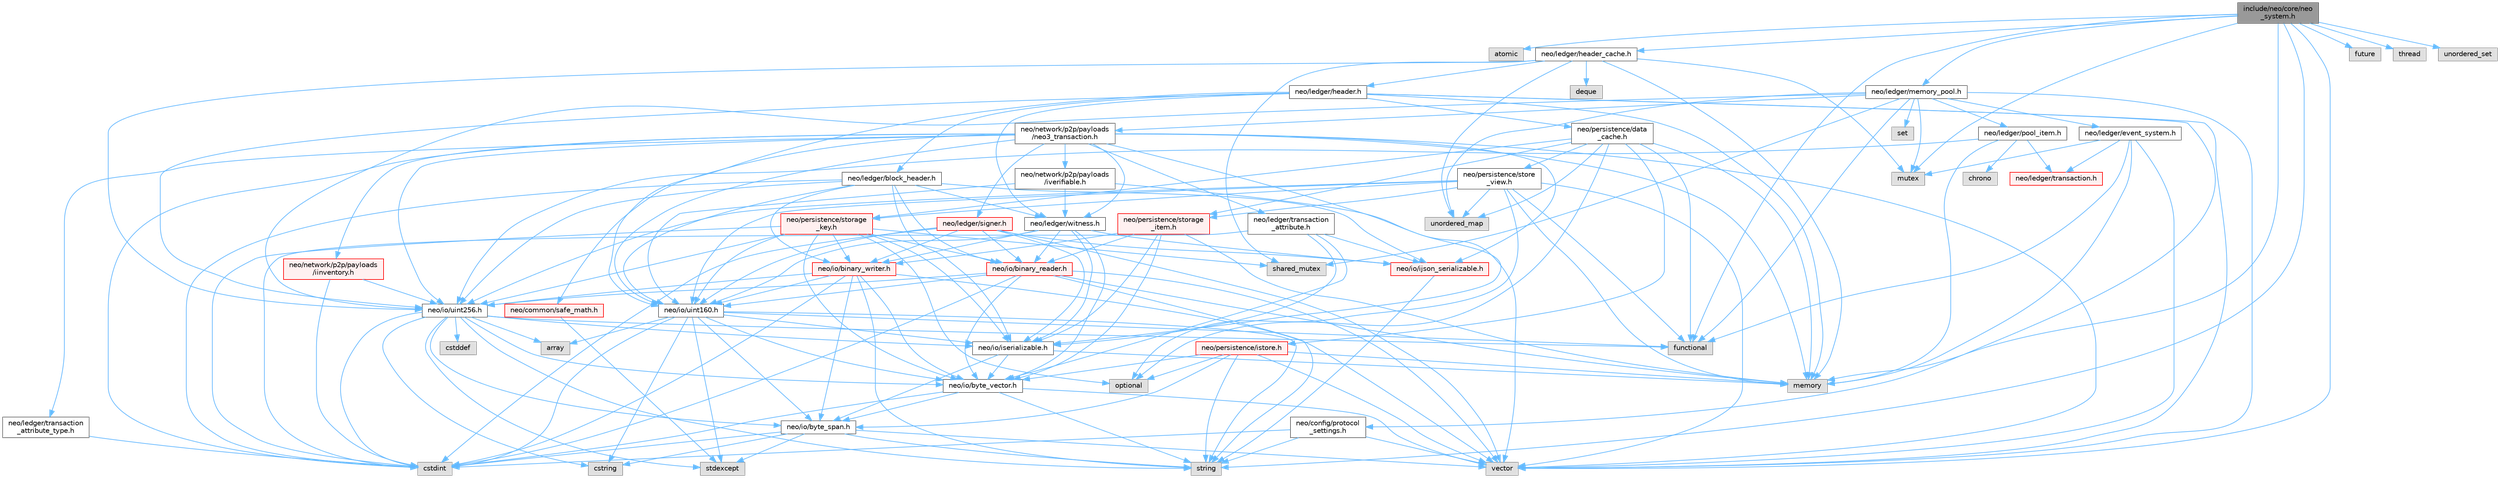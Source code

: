 digraph "include/neo/core/neo_system.h"
{
 // LATEX_PDF_SIZE
  bgcolor="transparent";
  edge [fontname=Helvetica,fontsize=10,labelfontname=Helvetica,labelfontsize=10];
  node [fontname=Helvetica,fontsize=10,shape=box,height=0.2,width=0.4];
  Node1 [id="Node000001",label="include/neo/core/neo\l_system.h",height=0.2,width=0.4,color="gray40", fillcolor="grey60", style="filled", fontcolor="black",tooltip=" "];
  Node1 -> Node2 [id="edge1_Node000001_Node000002",color="steelblue1",style="solid",tooltip=" "];
  Node2 [id="Node000002",label="atomic",height=0.2,width=0.4,color="grey60", fillcolor="#E0E0E0", style="filled",tooltip=" "];
  Node1 -> Node3 [id="edge2_Node000001_Node000003",color="steelblue1",style="solid",tooltip=" "];
  Node3 [id="Node000003",label="functional",height=0.2,width=0.4,color="grey60", fillcolor="#E0E0E0", style="filled",tooltip=" "];
  Node1 -> Node4 [id="edge3_Node000001_Node000004",color="steelblue1",style="solid",tooltip=" "];
  Node4 [id="Node000004",label="future",height=0.2,width=0.4,color="grey60", fillcolor="#E0E0E0", style="filled",tooltip=" "];
  Node1 -> Node5 [id="edge4_Node000001_Node000005",color="steelblue1",style="solid",tooltip=" "];
  Node5 [id="Node000005",label="memory",height=0.2,width=0.4,color="grey60", fillcolor="#E0E0E0", style="filled",tooltip=" "];
  Node1 -> Node6 [id="edge5_Node000001_Node000006",color="steelblue1",style="solid",tooltip=" "];
  Node6 [id="Node000006",label="mutex",height=0.2,width=0.4,color="grey60", fillcolor="#E0E0E0", style="filled",tooltip=" "];
  Node1 -> Node7 [id="edge6_Node000001_Node000007",color="steelblue1",style="solid",tooltip=" "];
  Node7 [id="Node000007",label="string",height=0.2,width=0.4,color="grey60", fillcolor="#E0E0E0", style="filled",tooltip=" "];
  Node1 -> Node8 [id="edge7_Node000001_Node000008",color="steelblue1",style="solid",tooltip=" "];
  Node8 [id="Node000008",label="thread",height=0.2,width=0.4,color="grey60", fillcolor="#E0E0E0", style="filled",tooltip=" "];
  Node1 -> Node9 [id="edge8_Node000001_Node000009",color="steelblue1",style="solid",tooltip=" "];
  Node9 [id="Node000009",label="unordered_set",height=0.2,width=0.4,color="grey60", fillcolor="#E0E0E0", style="filled",tooltip=" "];
  Node1 -> Node10 [id="edge9_Node000001_Node000010",color="steelblue1",style="solid",tooltip=" "];
  Node10 [id="Node000010",label="vector",height=0.2,width=0.4,color="grey60", fillcolor="#E0E0E0", style="filled",tooltip=" "];
  Node1 -> Node11 [id="edge10_Node000001_Node000011",color="steelblue1",style="solid",tooltip=" "];
  Node11 [id="Node000011",label="neo/ledger/header_cache.h",height=0.2,width=0.4,color="grey40", fillcolor="white", style="filled",URL="$ledger_2header__cache_8h.html",tooltip=" "];
  Node11 -> Node12 [id="edge11_Node000011_Node000012",color="steelblue1",style="solid",tooltip=" "];
  Node12 [id="Node000012",label="neo/io/uint256.h",height=0.2,width=0.4,color="grey40", fillcolor="white", style="filled",URL="$uint256_8h.html",tooltip=" "];
  Node12 -> Node13 [id="edge12_Node000012_Node000013",color="steelblue1",style="solid",tooltip=" "];
  Node13 [id="Node000013",label="neo/io/byte_span.h",height=0.2,width=0.4,color="grey40", fillcolor="white", style="filled",URL="$io_2byte__span_8h.html",tooltip=" "];
  Node13 -> Node14 [id="edge13_Node000013_Node000014",color="steelblue1",style="solid",tooltip=" "];
  Node14 [id="Node000014",label="cstdint",height=0.2,width=0.4,color="grey60", fillcolor="#E0E0E0", style="filled",tooltip=" "];
  Node13 -> Node15 [id="edge14_Node000013_Node000015",color="steelblue1",style="solid",tooltip=" "];
  Node15 [id="Node000015",label="cstring",height=0.2,width=0.4,color="grey60", fillcolor="#E0E0E0", style="filled",tooltip=" "];
  Node13 -> Node16 [id="edge15_Node000013_Node000016",color="steelblue1",style="solid",tooltip=" "];
  Node16 [id="Node000016",label="stdexcept",height=0.2,width=0.4,color="grey60", fillcolor="#E0E0E0", style="filled",tooltip=" "];
  Node13 -> Node7 [id="edge16_Node000013_Node000007",color="steelblue1",style="solid",tooltip=" "];
  Node13 -> Node10 [id="edge17_Node000013_Node000010",color="steelblue1",style="solid",tooltip=" "];
  Node12 -> Node17 [id="edge18_Node000012_Node000017",color="steelblue1",style="solid",tooltip=" "];
  Node17 [id="Node000017",label="neo/io/byte_vector.h",height=0.2,width=0.4,color="grey40", fillcolor="white", style="filled",URL="$io_2byte__vector_8h.html",tooltip=" "];
  Node17 -> Node13 [id="edge19_Node000017_Node000013",color="steelblue1",style="solid",tooltip=" "];
  Node17 -> Node14 [id="edge20_Node000017_Node000014",color="steelblue1",style="solid",tooltip=" "];
  Node17 -> Node7 [id="edge21_Node000017_Node000007",color="steelblue1",style="solid",tooltip=" "];
  Node17 -> Node10 [id="edge22_Node000017_Node000010",color="steelblue1",style="solid",tooltip=" "];
  Node12 -> Node18 [id="edge23_Node000012_Node000018",color="steelblue1",style="solid",tooltip=" "];
  Node18 [id="Node000018",label="neo/io/iserializable.h",height=0.2,width=0.4,color="grey40", fillcolor="white", style="filled",URL="$iserializable_8h.html",tooltip=" "];
  Node18 -> Node13 [id="edge24_Node000018_Node000013",color="steelblue1",style="solid",tooltip=" "];
  Node18 -> Node17 [id="edge25_Node000018_Node000017",color="steelblue1",style="solid",tooltip=" "];
  Node18 -> Node5 [id="edge26_Node000018_Node000005",color="steelblue1",style="solid",tooltip=" "];
  Node12 -> Node19 [id="edge27_Node000012_Node000019",color="steelblue1",style="solid",tooltip=" "];
  Node19 [id="Node000019",label="array",height=0.2,width=0.4,color="grey60", fillcolor="#E0E0E0", style="filled",tooltip=" "];
  Node12 -> Node20 [id="edge28_Node000012_Node000020",color="steelblue1",style="solid",tooltip=" "];
  Node20 [id="Node000020",label="cstddef",height=0.2,width=0.4,color="grey60", fillcolor="#E0E0E0", style="filled",tooltip=" "];
  Node12 -> Node14 [id="edge29_Node000012_Node000014",color="steelblue1",style="solid",tooltip=" "];
  Node12 -> Node15 [id="edge30_Node000012_Node000015",color="steelblue1",style="solid",tooltip=" "];
  Node12 -> Node3 [id="edge31_Node000012_Node000003",color="steelblue1",style="solid",tooltip=" "];
  Node12 -> Node16 [id="edge32_Node000012_Node000016",color="steelblue1",style="solid",tooltip=" "];
  Node12 -> Node7 [id="edge33_Node000012_Node000007",color="steelblue1",style="solid",tooltip=" "];
  Node11 -> Node21 [id="edge34_Node000011_Node000021",color="steelblue1",style="solid",tooltip=" "];
  Node21 [id="Node000021",label="neo/ledger/header.h",height=0.2,width=0.4,color="grey40", fillcolor="white", style="filled",URL="$ledger_2header_8h.html",tooltip=" "];
  Node21 -> Node22 [id="edge35_Node000021_Node000022",color="steelblue1",style="solid",tooltip=" "];
  Node22 [id="Node000022",label="neo/config/protocol\l_settings.h",height=0.2,width=0.4,color="grey40", fillcolor="white", style="filled",URL="$config_2protocol__settings_8h.html",tooltip=" "];
  Node22 -> Node14 [id="edge36_Node000022_Node000014",color="steelblue1",style="solid",tooltip=" "];
  Node22 -> Node7 [id="edge37_Node000022_Node000007",color="steelblue1",style="solid",tooltip=" "];
  Node22 -> Node10 [id="edge38_Node000022_Node000010",color="steelblue1",style="solid",tooltip=" "];
  Node21 -> Node23 [id="edge39_Node000021_Node000023",color="steelblue1",style="solid",tooltip=" "];
  Node23 [id="Node000023",label="neo/io/uint160.h",height=0.2,width=0.4,color="grey40", fillcolor="white", style="filled",URL="$uint160_8h.html",tooltip=" "];
  Node23 -> Node13 [id="edge40_Node000023_Node000013",color="steelblue1",style="solid",tooltip=" "];
  Node23 -> Node17 [id="edge41_Node000023_Node000017",color="steelblue1",style="solid",tooltip=" "];
  Node23 -> Node18 [id="edge42_Node000023_Node000018",color="steelblue1",style="solid",tooltip=" "];
  Node23 -> Node19 [id="edge43_Node000023_Node000019",color="steelblue1",style="solid",tooltip=" "];
  Node23 -> Node14 [id="edge44_Node000023_Node000014",color="steelblue1",style="solid",tooltip=" "];
  Node23 -> Node15 [id="edge45_Node000023_Node000015",color="steelblue1",style="solid",tooltip=" "];
  Node23 -> Node3 [id="edge46_Node000023_Node000003",color="steelblue1",style="solid",tooltip=" "];
  Node23 -> Node16 [id="edge47_Node000023_Node000016",color="steelblue1",style="solid",tooltip=" "];
  Node23 -> Node7 [id="edge48_Node000023_Node000007",color="steelblue1",style="solid",tooltip=" "];
  Node21 -> Node12 [id="edge49_Node000021_Node000012",color="steelblue1",style="solid",tooltip=" "];
  Node21 -> Node24 [id="edge50_Node000021_Node000024",color="steelblue1",style="solid",tooltip=" "];
  Node24 [id="Node000024",label="neo/ledger/block_header.h",height=0.2,width=0.4,color="grey40", fillcolor="white", style="filled",URL="$block__header_8h.html",tooltip=" "];
  Node24 -> Node25 [id="edge51_Node000024_Node000025",color="steelblue1",style="solid",tooltip=" "];
  Node25 [id="Node000025",label="neo/io/binary_reader.h",height=0.2,width=0.4,color="red", fillcolor="#FFF0F0", style="filled",URL="$binary__reader_8h.html",tooltip=" "];
  Node25 -> Node17 [id="edge52_Node000025_Node000017",color="steelblue1",style="solid",tooltip=" "];
  Node25 -> Node23 [id="edge53_Node000025_Node000023",color="steelblue1",style="solid",tooltip=" "];
  Node25 -> Node12 [id="edge54_Node000025_Node000012",color="steelblue1",style="solid",tooltip=" "];
  Node25 -> Node14 [id="edge55_Node000025_Node000014",color="steelblue1",style="solid",tooltip=" "];
  Node25 -> Node5 [id="edge56_Node000025_Node000005",color="steelblue1",style="solid",tooltip=" "];
  Node25 -> Node7 [id="edge57_Node000025_Node000007",color="steelblue1",style="solid",tooltip=" "];
  Node25 -> Node10 [id="edge58_Node000025_Node000010",color="steelblue1",style="solid",tooltip=" "];
  Node24 -> Node30 [id="edge59_Node000024_Node000030",color="steelblue1",style="solid",tooltip=" "];
  Node30 [id="Node000030",label="neo/io/binary_writer.h",height=0.2,width=0.4,color="red", fillcolor="#FFF0F0", style="filled",URL="$binary__writer_8h.html",tooltip=" "];
  Node30 -> Node13 [id="edge60_Node000030_Node000013",color="steelblue1",style="solid",tooltip=" "];
  Node30 -> Node17 [id="edge61_Node000030_Node000017",color="steelblue1",style="solid",tooltip=" "];
  Node30 -> Node23 [id="edge62_Node000030_Node000023",color="steelblue1",style="solid",tooltip=" "];
  Node30 -> Node12 [id="edge63_Node000030_Node000012",color="steelblue1",style="solid",tooltip=" "];
  Node30 -> Node14 [id="edge64_Node000030_Node000014",color="steelblue1",style="solid",tooltip=" "];
  Node30 -> Node7 [id="edge65_Node000030_Node000007",color="steelblue1",style="solid",tooltip=" "];
  Node30 -> Node10 [id="edge66_Node000030_Node000010",color="steelblue1",style="solid",tooltip=" "];
  Node24 -> Node32 [id="edge67_Node000024_Node000032",color="steelblue1",style="solid",tooltip=" "];
  Node32 [id="Node000032",label="neo/io/ijson_serializable.h",height=0.2,width=0.4,color="red", fillcolor="#FFF0F0", style="filled",URL="$ijson__serializable_8h.html",tooltip=" "];
  Node32 -> Node7 [id="edge68_Node000032_Node000007",color="steelblue1",style="solid",tooltip=" "];
  Node24 -> Node18 [id="edge69_Node000024_Node000018",color="steelblue1",style="solid",tooltip=" "];
  Node24 -> Node23 [id="edge70_Node000024_Node000023",color="steelblue1",style="solid",tooltip=" "];
  Node24 -> Node12 [id="edge71_Node000024_Node000012",color="steelblue1",style="solid",tooltip=" "];
  Node24 -> Node56 [id="edge72_Node000024_Node000056",color="steelblue1",style="solid",tooltip=" "];
  Node56 [id="Node000056",label="neo/ledger/witness.h",height=0.2,width=0.4,color="grey40", fillcolor="white", style="filled",URL="$ledger_2witness_8h.html",tooltip=" "];
  Node56 -> Node25 [id="edge73_Node000056_Node000025",color="steelblue1",style="solid",tooltip=" "];
  Node56 -> Node30 [id="edge74_Node000056_Node000030",color="steelblue1",style="solid",tooltip=" "];
  Node56 -> Node17 [id="edge75_Node000056_Node000017",color="steelblue1",style="solid",tooltip=" "];
  Node56 -> Node32 [id="edge76_Node000056_Node000032",color="steelblue1",style="solid",tooltip=" "];
  Node56 -> Node18 [id="edge77_Node000056_Node000018",color="steelblue1",style="solid",tooltip=" "];
  Node56 -> Node23 [id="edge78_Node000056_Node000023",color="steelblue1",style="solid",tooltip=" "];
  Node24 -> Node14 [id="edge79_Node000024_Node000014",color="steelblue1",style="solid",tooltip=" "];
  Node21 -> Node56 [id="edge80_Node000021_Node000056",color="steelblue1",style="solid",tooltip=" "];
  Node21 -> Node57 [id="edge81_Node000021_Node000057",color="steelblue1",style="solid",tooltip=" "];
  Node57 [id="Node000057",label="neo/persistence/data\l_cache.h",height=0.2,width=0.4,color="grey40", fillcolor="white", style="filled",URL="$data__cache_8h.html",tooltip=" "];
  Node57 -> Node58 [id="edge82_Node000057_Node000058",color="steelblue1",style="solid",tooltip=" "];
  Node58 [id="Node000058",label="neo/persistence/istore.h",height=0.2,width=0.4,color="red", fillcolor="#FFF0F0", style="filled",URL="$istore_8h.html",tooltip=" "];
  Node58 -> Node13 [id="edge83_Node000058_Node000013",color="steelblue1",style="solid",tooltip=" "];
  Node58 -> Node17 [id="edge84_Node000058_Node000017",color="steelblue1",style="solid",tooltip=" "];
  Node58 -> Node5 [id="edge85_Node000058_Node000005",color="steelblue1",style="solid",tooltip=" "];
  Node58 -> Node59 [id="edge86_Node000058_Node000059",color="steelblue1",style="solid",tooltip=" "];
  Node59 [id="Node000059",label="optional",height=0.2,width=0.4,color="grey60", fillcolor="#E0E0E0", style="filled",tooltip=" "];
  Node58 -> Node7 [id="edge87_Node000058_Node000007",color="steelblue1",style="solid",tooltip=" "];
  Node58 -> Node10 [id="edge88_Node000058_Node000010",color="steelblue1",style="solid",tooltip=" "];
  Node57 -> Node60 [id="edge89_Node000057_Node000060",color="steelblue1",style="solid",tooltip=" "];
  Node60 [id="Node000060",label="neo/persistence/storage\l_item.h",height=0.2,width=0.4,color="red", fillcolor="#FFF0F0", style="filled",URL="$persistence_2storage__item_8h.html",tooltip=" "];
  Node60 -> Node25 [id="edge90_Node000060_Node000025",color="steelblue1",style="solid",tooltip=" "];
  Node60 -> Node30 [id="edge91_Node000060_Node000030",color="steelblue1",style="solid",tooltip=" "];
  Node60 -> Node17 [id="edge92_Node000060_Node000017",color="steelblue1",style="solid",tooltip=" "];
  Node60 -> Node18 [id="edge93_Node000060_Node000018",color="steelblue1",style="solid",tooltip=" "];
  Node60 -> Node5 [id="edge94_Node000060_Node000005",color="steelblue1",style="solid",tooltip=" "];
  Node57 -> Node66 [id="edge95_Node000057_Node000066",color="steelblue1",style="solid",tooltip=" "];
  Node66 [id="Node000066",label="neo/persistence/storage\l_key.h",height=0.2,width=0.4,color="red", fillcolor="#FFF0F0", style="filled",URL="$persistence_2storage__key_8h.html",tooltip=" "];
  Node66 -> Node25 [id="edge96_Node000066_Node000025",color="steelblue1",style="solid",tooltip=" "];
  Node66 -> Node30 [id="edge97_Node000066_Node000030",color="steelblue1",style="solid",tooltip=" "];
  Node66 -> Node17 [id="edge98_Node000066_Node000017",color="steelblue1",style="solid",tooltip=" "];
  Node66 -> Node18 [id="edge99_Node000066_Node000018",color="steelblue1",style="solid",tooltip=" "];
  Node66 -> Node23 [id="edge100_Node000066_Node000023",color="steelblue1",style="solid",tooltip=" "];
  Node66 -> Node12 [id="edge101_Node000066_Node000012",color="steelblue1",style="solid",tooltip=" "];
  Node66 -> Node14 [id="edge102_Node000066_Node000014",color="steelblue1",style="solid",tooltip=" "];
  Node66 -> Node59 [id="edge103_Node000066_Node000059",color="steelblue1",style="solid",tooltip=" "];
  Node66 -> Node68 [id="edge104_Node000066_Node000068",color="steelblue1",style="solid",tooltip=" "];
  Node68 [id="Node000068",label="shared_mutex",height=0.2,width=0.4,color="grey60", fillcolor="#E0E0E0", style="filled",tooltip=" "];
  Node57 -> Node70 [id="edge105_Node000057_Node000070",color="steelblue1",style="solid",tooltip=" "];
  Node70 [id="Node000070",label="neo/persistence/store\l_view.h",height=0.2,width=0.4,color="grey40", fillcolor="white", style="filled",URL="$store__view_8h.html",tooltip=" "];
  Node70 -> Node23 [id="edge106_Node000070_Node000023",color="steelblue1",style="solid",tooltip=" "];
  Node70 -> Node12 [id="edge107_Node000070_Node000012",color="steelblue1",style="solid",tooltip=" "];
  Node70 -> Node60 [id="edge108_Node000070_Node000060",color="steelblue1",style="solid",tooltip=" "];
  Node70 -> Node66 [id="edge109_Node000070_Node000066",color="steelblue1",style="solid",tooltip=" "];
  Node70 -> Node3 [id="edge110_Node000070_Node000003",color="steelblue1",style="solid",tooltip=" "];
  Node70 -> Node5 [id="edge111_Node000070_Node000005",color="steelblue1",style="solid",tooltip=" "];
  Node70 -> Node59 [id="edge112_Node000070_Node000059",color="steelblue1",style="solid",tooltip=" "];
  Node70 -> Node43 [id="edge113_Node000070_Node000043",color="steelblue1",style="solid",tooltip=" "];
  Node43 [id="Node000043",label="unordered_map",height=0.2,width=0.4,color="grey60", fillcolor="#E0E0E0", style="filled",tooltip=" "];
  Node70 -> Node10 [id="edge114_Node000070_Node000010",color="steelblue1",style="solid",tooltip=" "];
  Node57 -> Node3 [id="edge115_Node000057_Node000003",color="steelblue1",style="solid",tooltip=" "];
  Node57 -> Node5 [id="edge116_Node000057_Node000005",color="steelblue1",style="solid",tooltip=" "];
  Node57 -> Node59 [id="edge117_Node000057_Node000059",color="steelblue1",style="solid",tooltip=" "];
  Node57 -> Node43 [id="edge118_Node000057_Node000043",color="steelblue1",style="solid",tooltip=" "];
  Node21 -> Node5 [id="edge119_Node000021_Node000005",color="steelblue1",style="solid",tooltip=" "];
  Node21 -> Node10 [id="edge120_Node000021_Node000010",color="steelblue1",style="solid",tooltip=" "];
  Node11 -> Node71 [id="edge121_Node000011_Node000071",color="steelblue1",style="solid",tooltip=" "];
  Node71 [id="Node000071",label="deque",height=0.2,width=0.4,color="grey60", fillcolor="#E0E0E0", style="filled",tooltip=" "];
  Node11 -> Node5 [id="edge122_Node000011_Node000005",color="steelblue1",style="solid",tooltip=" "];
  Node11 -> Node6 [id="edge123_Node000011_Node000006",color="steelblue1",style="solid",tooltip=" "];
  Node11 -> Node68 [id="edge124_Node000011_Node000068",color="steelblue1",style="solid",tooltip=" "];
  Node11 -> Node43 [id="edge125_Node000011_Node000043",color="steelblue1",style="solid",tooltip=" "];
  Node1 -> Node72 [id="edge126_Node000001_Node000072",color="steelblue1",style="solid",tooltip=" "];
  Node72 [id="Node000072",label="neo/ledger/memory_pool.h",height=0.2,width=0.4,color="grey40", fillcolor="white", style="filled",URL="$ledger_2memory__pool_8h.html",tooltip=" "];
  Node72 -> Node12 [id="edge127_Node000072_Node000012",color="steelblue1",style="solid",tooltip=" "];
  Node72 -> Node73 [id="edge128_Node000072_Node000073",color="steelblue1",style="solid",tooltip=" "];
  Node73 [id="Node000073",label="neo/ledger/event_system.h",height=0.2,width=0.4,color="grey40", fillcolor="white", style="filled",URL="$event__system_8h.html",tooltip=" "];
  Node73 -> Node3 [id="edge129_Node000073_Node000003",color="steelblue1",style="solid",tooltip=" "];
  Node73 -> Node5 [id="edge130_Node000073_Node000005",color="steelblue1",style="solid",tooltip=" "];
  Node73 -> Node6 [id="edge131_Node000073_Node000006",color="steelblue1",style="solid",tooltip=" "];
  Node73 -> Node10 [id="edge132_Node000073_Node000010",color="steelblue1",style="solid",tooltip=" "];
  Node73 -> Node74 [id="edge133_Node000073_Node000074",color="steelblue1",style="solid",tooltip=" "];
  Node74 [id="Node000074",label="neo/ledger/transaction.h",height=0.2,width=0.4,color="red", fillcolor="#FFF0F0", style="filled",URL="$ledger_2transaction_8h.html",tooltip=" "];
  Node72 -> Node87 [id="edge134_Node000072_Node000087",color="steelblue1",style="solid",tooltip=" "];
  Node87 [id="Node000087",label="neo/ledger/pool_item.h",height=0.2,width=0.4,color="grey40", fillcolor="white", style="filled",URL="$pool__item_8h.html",tooltip=" "];
  Node87 -> Node12 [id="edge135_Node000087_Node000012",color="steelblue1",style="solid",tooltip=" "];
  Node87 -> Node74 [id="edge136_Node000087_Node000074",color="steelblue1",style="solid",tooltip=" "];
  Node87 -> Node88 [id="edge137_Node000087_Node000088",color="steelblue1",style="solid",tooltip=" "];
  Node88 [id="Node000088",label="chrono",height=0.2,width=0.4,color="grey60", fillcolor="#E0E0E0", style="filled",tooltip=" "];
  Node87 -> Node5 [id="edge138_Node000087_Node000005",color="steelblue1",style="solid",tooltip=" "];
  Node72 -> Node76 [id="edge139_Node000072_Node000076",color="steelblue1",style="solid",tooltip=" "];
  Node76 [id="Node000076",label="neo/network/p2p/payloads\l/neo3_transaction.h",height=0.2,width=0.4,color="grey40", fillcolor="white", style="filled",URL="$neo3__transaction_8h.html",tooltip=" "];
  Node76 -> Node77 [id="edge140_Node000076_Node000077",color="steelblue1",style="solid",tooltip=" "];
  Node77 [id="Node000077",label="neo/common/safe_math.h",height=0.2,width=0.4,color="red", fillcolor="#FFF0F0", style="filled",URL="$safe__math_8h.html",tooltip=" "];
  Node77 -> Node16 [id="edge141_Node000077_Node000016",color="steelblue1",style="solid",tooltip=" "];
  Node76 -> Node32 [id="edge142_Node000076_Node000032",color="steelblue1",style="solid",tooltip=" "];
  Node76 -> Node18 [id="edge143_Node000076_Node000018",color="steelblue1",style="solid",tooltip=" "];
  Node76 -> Node23 [id="edge144_Node000076_Node000023",color="steelblue1",style="solid",tooltip=" "];
  Node76 -> Node12 [id="edge145_Node000076_Node000012",color="steelblue1",style="solid",tooltip=" "];
  Node76 -> Node78 [id="edge146_Node000076_Node000078",color="steelblue1",style="solid",tooltip=" "];
  Node78 [id="Node000078",label="neo/ledger/signer.h",height=0.2,width=0.4,color="red", fillcolor="#FFF0F0", style="filled",URL="$signer_8h.html",tooltip=" "];
  Node78 -> Node25 [id="edge147_Node000078_Node000025",color="steelblue1",style="solid",tooltip=" "];
  Node78 -> Node30 [id="edge148_Node000078_Node000030",color="steelblue1",style="solid",tooltip=" "];
  Node78 -> Node32 [id="edge149_Node000078_Node000032",color="steelblue1",style="solid",tooltip=" "];
  Node78 -> Node18 [id="edge150_Node000078_Node000018",color="steelblue1",style="solid",tooltip=" "];
  Node78 -> Node23 [id="edge151_Node000078_Node000023",color="steelblue1",style="solid",tooltip=" "];
  Node78 -> Node14 [id="edge152_Node000078_Node000014",color="steelblue1",style="solid",tooltip=" "];
  Node78 -> Node10 [id="edge153_Node000078_Node000010",color="steelblue1",style="solid",tooltip=" "];
  Node76 -> Node82 [id="edge154_Node000076_Node000082",color="steelblue1",style="solid",tooltip=" "];
  Node82 [id="Node000082",label="neo/ledger/transaction\l_attribute.h",height=0.2,width=0.4,color="grey40", fillcolor="white", style="filled",URL="$transaction__attribute_8h.html",tooltip=" "];
  Node82 -> Node17 [id="edge155_Node000082_Node000017",color="steelblue1",style="solid",tooltip=" "];
  Node82 -> Node32 [id="edge156_Node000082_Node000032",color="steelblue1",style="solid",tooltip=" "];
  Node82 -> Node18 [id="edge157_Node000082_Node000018",color="steelblue1",style="solid",tooltip=" "];
  Node82 -> Node14 [id="edge158_Node000082_Node000014",color="steelblue1",style="solid",tooltip=" "];
  Node76 -> Node83 [id="edge159_Node000076_Node000083",color="steelblue1",style="solid",tooltip=" "];
  Node83 [id="Node000083",label="neo/ledger/transaction\l_attribute_type.h",height=0.2,width=0.4,color="grey40", fillcolor="white", style="filled",URL="$transaction__attribute__type_8h.html",tooltip=" "];
  Node83 -> Node14 [id="edge160_Node000083_Node000014",color="steelblue1",style="solid",tooltip=" "];
  Node76 -> Node56 [id="edge161_Node000076_Node000056",color="steelblue1",style="solid",tooltip=" "];
  Node76 -> Node84 [id="edge162_Node000076_Node000084",color="steelblue1",style="solid",tooltip=" "];
  Node84 [id="Node000084",label="neo/network/p2p/payloads\l/iinventory.h",height=0.2,width=0.4,color="red", fillcolor="#FFF0F0", style="filled",URL="$payloads_2iinventory_8h.html",tooltip=" "];
  Node84 -> Node12 [id="edge163_Node000084_Node000012",color="steelblue1",style="solid",tooltip=" "];
  Node84 -> Node14 [id="edge164_Node000084_Node000014",color="steelblue1",style="solid",tooltip=" "];
  Node76 -> Node86 [id="edge165_Node000076_Node000086",color="steelblue1",style="solid",tooltip=" "];
  Node86 [id="Node000086",label="neo/network/p2p/payloads\l/iverifiable.h",height=0.2,width=0.4,color="grey40", fillcolor="white", style="filled",URL="$iverifiable_8h.html",tooltip=" "];
  Node86 -> Node23 [id="edge166_Node000086_Node000023",color="steelblue1",style="solid",tooltip=" "];
  Node86 -> Node56 [id="edge167_Node000086_Node000056",color="steelblue1",style="solid",tooltip=" "];
  Node86 -> Node10 [id="edge168_Node000086_Node000010",color="steelblue1",style="solid",tooltip=" "];
  Node76 -> Node14 [id="edge169_Node000076_Node000014",color="steelblue1",style="solid",tooltip=" "];
  Node76 -> Node5 [id="edge170_Node000076_Node000005",color="steelblue1",style="solid",tooltip=" "];
  Node76 -> Node10 [id="edge171_Node000076_Node000010",color="steelblue1",style="solid",tooltip=" "];
  Node72 -> Node3 [id="edge172_Node000072_Node000003",color="steelblue1",style="solid",tooltip=" "];
  Node72 -> Node6 [id="edge173_Node000072_Node000006",color="steelblue1",style="solid",tooltip=" "];
  Node72 -> Node89 [id="edge174_Node000072_Node000089",color="steelblue1",style="solid",tooltip=" "];
  Node89 [id="Node000089",label="set",height=0.2,width=0.4,color="grey60", fillcolor="#E0E0E0", style="filled",tooltip=" "];
  Node72 -> Node68 [id="edge175_Node000072_Node000068",color="steelblue1",style="solid",tooltip=" "];
  Node72 -> Node43 [id="edge176_Node000072_Node000043",color="steelblue1",style="solid",tooltip=" "];
  Node72 -> Node10 [id="edge177_Node000072_Node000010",color="steelblue1",style="solid",tooltip=" "];
}
